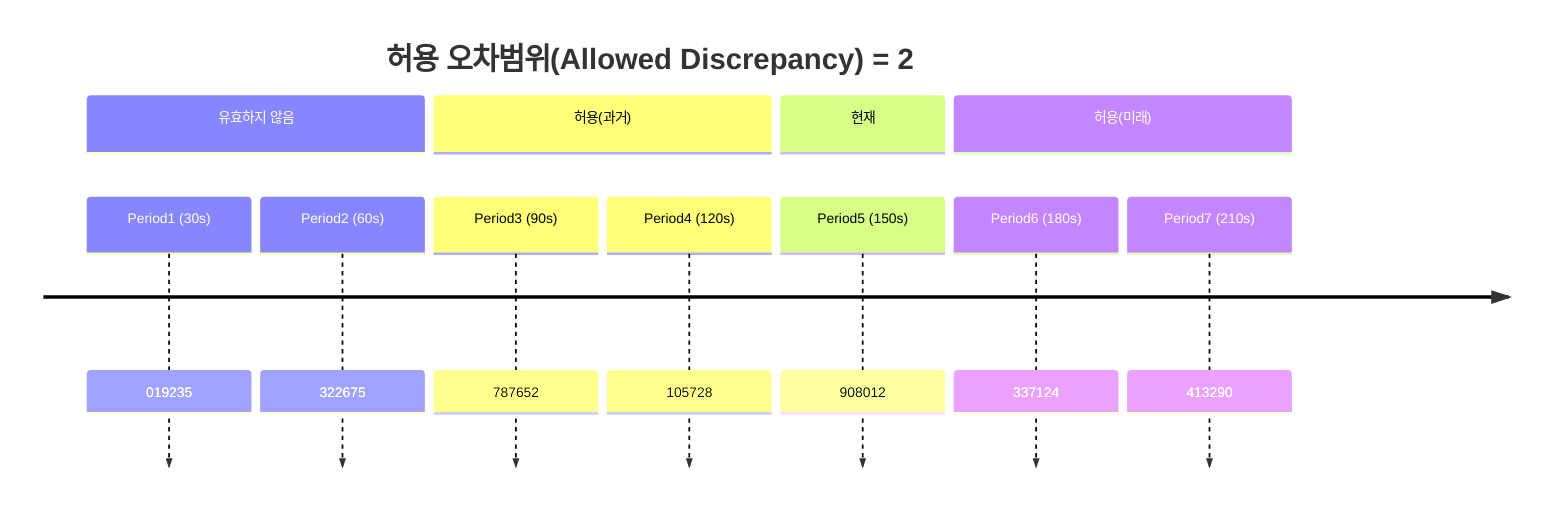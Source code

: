 timeline
    title 허용 오차범위(Allowed Discrepancy) = 2
    section 유효하지 않음
    Period1 (30s) : 019235
    Period2 (60s) : 322675

    section 허용(과거)
    Period3 (90s) : 787652
    Period4 (120s): 105728

    section 현재
    Period5 (150s): 908012

    section 허용(미래)
    Period6 (180s): 337124
    Period7 (210s): 413290